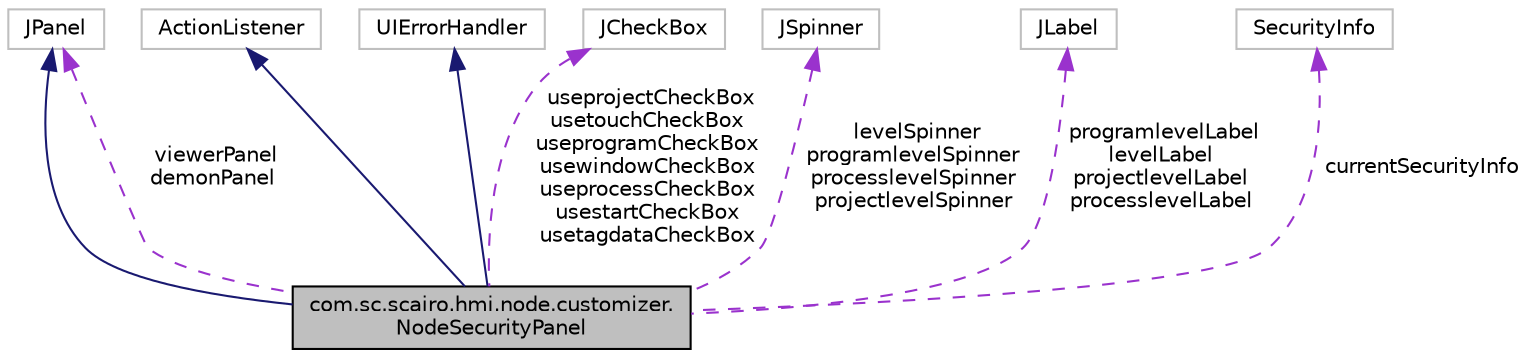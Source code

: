 digraph "com.sc.scairo.hmi.node.customizer.NodeSecurityPanel"
{
 // LATEX_PDF_SIZE
  edge [fontname="Helvetica",fontsize="10",labelfontname="Helvetica",labelfontsize="10"];
  node [fontname="Helvetica",fontsize="10",shape=record];
  Node1 [label="com.sc.scairo.hmi.node.customizer.\lNodeSecurityPanel",height=0.2,width=0.4,color="black", fillcolor="grey75", style="filled", fontcolor="black",tooltip=" "];
  Node2 -> Node1 [dir="back",color="midnightblue",fontsize="10",style="solid",fontname="Helvetica"];
  Node2 [label="JPanel",height=0.2,width=0.4,color="grey75", fillcolor="white", style="filled",tooltip=" "];
  Node3 -> Node1 [dir="back",color="midnightblue",fontsize="10",style="solid",fontname="Helvetica"];
  Node3 [label="ActionListener",height=0.2,width=0.4,color="grey75", fillcolor="white", style="filled",tooltip=" "];
  Node4 -> Node1 [dir="back",color="midnightblue",fontsize="10",style="solid",fontname="Helvetica"];
  Node4 [label="UIErrorHandler",height=0.2,width=0.4,color="grey75", fillcolor="white", style="filled",tooltip=" "];
  Node5 -> Node1 [dir="back",color="darkorchid3",fontsize="10",style="dashed",label=" useprojectCheckBox\nusetouchCheckBox\nuseprogramCheckBox\nusewindowCheckBox\nuseprocessCheckBox\nusestartCheckBox\nusetagdataCheckBox" ,fontname="Helvetica"];
  Node5 [label="JCheckBox",height=0.2,width=0.4,color="grey75", fillcolor="white", style="filled",tooltip=" "];
  Node6 -> Node1 [dir="back",color="darkorchid3",fontsize="10",style="dashed",label=" levelSpinner\nprogramlevelSpinner\nprocesslevelSpinner\nprojectlevelSpinner" ,fontname="Helvetica"];
  Node6 [label="JSpinner",height=0.2,width=0.4,color="grey75", fillcolor="white", style="filled",tooltip=" "];
  Node7 -> Node1 [dir="back",color="darkorchid3",fontsize="10",style="dashed",label=" programlevelLabel\nlevelLabel\nprojectlevelLabel\nprocesslevelLabel" ,fontname="Helvetica"];
  Node7 [label="JLabel",height=0.2,width=0.4,color="grey75", fillcolor="white", style="filled",tooltip=" "];
  Node2 -> Node1 [dir="back",color="darkorchid3",fontsize="10",style="dashed",label=" viewerPanel\ndemonPanel" ,fontname="Helvetica"];
  Node8 -> Node1 [dir="back",color="darkorchid3",fontsize="10",style="dashed",label=" currentSecurityInfo" ,fontname="Helvetica"];
  Node8 [label="SecurityInfo",height=0.2,width=0.4,color="grey75", fillcolor="white", style="filled",tooltip=" "];
}
